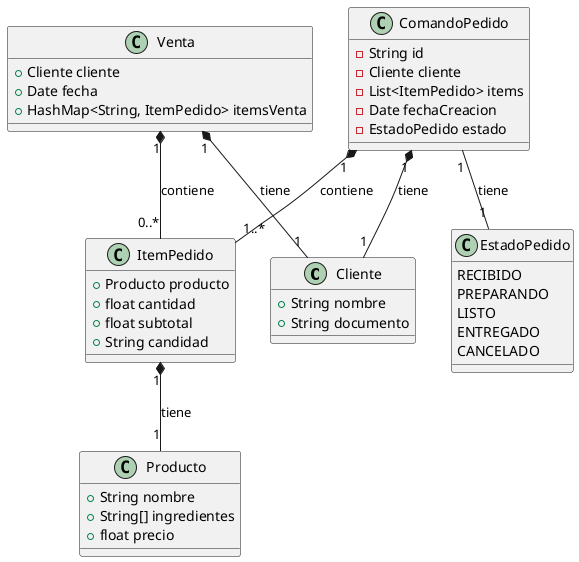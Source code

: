 @startuml
class Cliente{
    + String nombre
    + String documento
}
class ComandoPedido {
    - String id
    - Cliente cliente
    - List<ItemPedido> items
    - Date fechaCreacion
    - EstadoPedido estado
}
class ItemPedido {
    + Producto producto
    + float cantidad
    + float subtotal
    + String candidad
}
class Producto {
    +  String nombre
    +  String[] ingredientes
    +  float precio
}
class Venta {
    + Cliente cliente
    + Date fecha
    + HashMap<String, ItemPedido> itemsVenta 
}
class EstadoPedido {
    RECIBIDO
    PREPARANDO
    LISTO
    ENTREGADO
    CANCELADO
}

ComandoPedido "1" *-- "1" Cliente : tiene
    ComandoPedido "1" *-- "1..*" ItemPedido : contiene
    ComandoPedido "1" -- "1" EstadoPedido : tiene
    ItemPedido "1" *-- "1" Producto : tiene
    Venta "1" *-- "1" Cliente : tiene
    Venta "1" *-- "0..*" ItemPedido : contiene
@enduml
